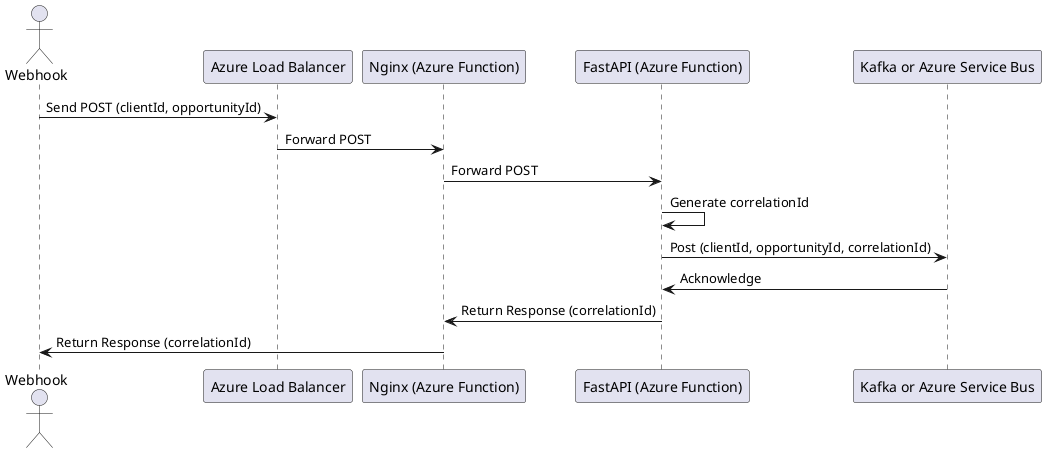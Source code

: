 @startuml

actor Webhook as User
participant "Azure Load Balancer" as ALB
participant "Nginx (Azure Function)" as Nginx
participant "FastAPI (Azure Function)" as FastAPI
participant "Kafka or Azure Service Bus" as Queue

User -> ALB: Send POST (clientId, opportunityId)
ALB -> Nginx: Forward POST
Nginx -> FastAPI: Forward POST
FastAPI -> FastAPI: Generate correlationId
FastAPI -> Queue: Post (clientId, opportunityId, correlationId)
Queue -> FastAPI: Acknowledge
FastAPI -> Nginx: Return Response (correlationId)
Nginx -> User: Return Response (correlationId)

@enduml
